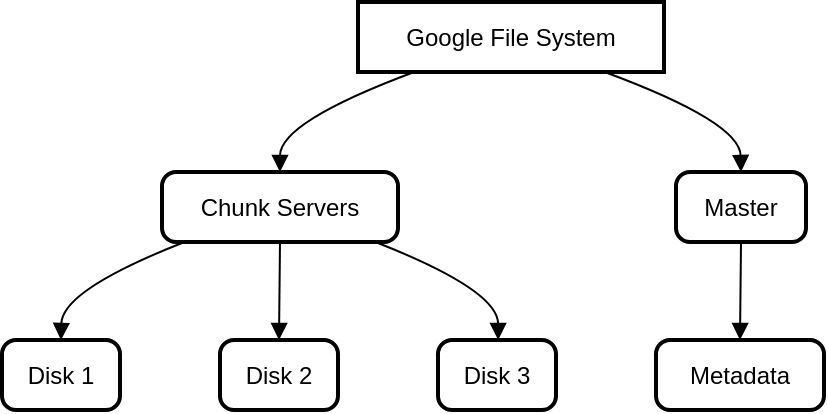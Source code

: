 <mxfile version="24.7.6">
  <diagram name="Page-1" id="H4xjLb3rDUELiDgAdxUx">
    <mxGraphModel>
      <root>
        <mxCell id="0" />
        <mxCell id="1" parent="0" />
        <mxCell id="2" value="Google File System" style="whiteSpace=wrap;strokeWidth=2;" vertex="1" parent="1">
          <mxGeometry x="178" width="153" height="35" as="geometry" />
        </mxCell>
        <mxCell id="3" value="Chunk Servers" style="rounded=1;absoluteArcSize=1;arcSize=14;whiteSpace=wrap;strokeWidth=2;" vertex="1" parent="1">
          <mxGeometry x="80" y="85" width="118" height="35" as="geometry" />
        </mxCell>
        <mxCell id="4" value="Master" style="rounded=1;absoluteArcSize=1;arcSize=14;whiteSpace=wrap;strokeWidth=2;" vertex="1" parent="1">
          <mxGeometry x="337" y="85" width="65" height="35" as="geometry" />
        </mxCell>
        <mxCell id="5" value="Disk 1" style="rounded=1;absoluteArcSize=1;arcSize=14;whiteSpace=wrap;strokeWidth=2;" vertex="1" parent="1">
          <mxGeometry y="169" width="59" height="35" as="geometry" />
        </mxCell>
        <mxCell id="6" value="Disk 2" style="rounded=1;absoluteArcSize=1;arcSize=14;whiteSpace=wrap;strokeWidth=2;" vertex="1" parent="1">
          <mxGeometry x="109" y="169" width="59" height="35" as="geometry" />
        </mxCell>
        <mxCell id="7" value="Disk 3" style="rounded=1;absoluteArcSize=1;arcSize=14;whiteSpace=wrap;strokeWidth=2;" vertex="1" parent="1">
          <mxGeometry x="218" y="169" width="59" height="35" as="geometry" />
        </mxCell>
        <mxCell id="8" value="Metadata" style="rounded=1;absoluteArcSize=1;arcSize=14;whiteSpace=wrap;strokeWidth=2;" vertex="1" parent="1">
          <mxGeometry x="327" y="169" width="84" height="35" as="geometry" />
        </mxCell>
        <mxCell id="9" value="" style="curved=1;startArrow=none;endArrow=block;exitX=0.19;exitY=0.99;entryX=0.5;entryY=-0.01;" edge="1" parent="1" source="2" target="3">
          <mxGeometry relative="1" as="geometry">
            <Array as="points">
              <mxPoint x="139" y="60" />
            </Array>
          </mxGeometry>
        </mxCell>
        <mxCell id="10" value="" style="curved=1;startArrow=none;endArrow=block;exitX=0.8;exitY=0.99;entryX=0.5;entryY=-0.01;" edge="1" parent="1" source="2" target="4">
          <mxGeometry relative="1" as="geometry">
            <Array as="points">
              <mxPoint x="369" y="60" />
            </Array>
          </mxGeometry>
        </mxCell>
        <mxCell id="11" value="" style="curved=1;startArrow=none;endArrow=block;exitX=0.12;exitY=0.97;entryX=0.5;entryY=0;" edge="1" parent="1" source="3" target="5">
          <mxGeometry relative="1" as="geometry">
            <Array as="points">
              <mxPoint x="30" y="144" />
            </Array>
          </mxGeometry>
        </mxCell>
        <mxCell id="12" value="" style="curved=1;startArrow=none;endArrow=block;exitX=0.5;exitY=0.97;entryX=0.5;entryY=0;" edge="1" parent="1" source="3" target="6">
          <mxGeometry relative="1" as="geometry">
            <Array as="points" />
          </mxGeometry>
        </mxCell>
        <mxCell id="13" value="" style="curved=1;startArrow=none;endArrow=block;exitX=0.88;exitY=0.97;entryX=0.51;entryY=0;" edge="1" parent="1" source="3" target="7">
          <mxGeometry relative="1" as="geometry">
            <Array as="points">
              <mxPoint x="248" y="144" />
            </Array>
          </mxGeometry>
        </mxCell>
        <mxCell id="14" value="" style="curved=1;startArrow=none;endArrow=block;exitX=0.5;exitY=0.97;entryX=0.5;entryY=0;" edge="1" parent="1" source="4" target="8">
          <mxGeometry relative="1" as="geometry">
            <Array as="points" />
          </mxGeometry>
        </mxCell>
      </root>
    </mxGraphModel>
  </diagram>
</mxfile>
